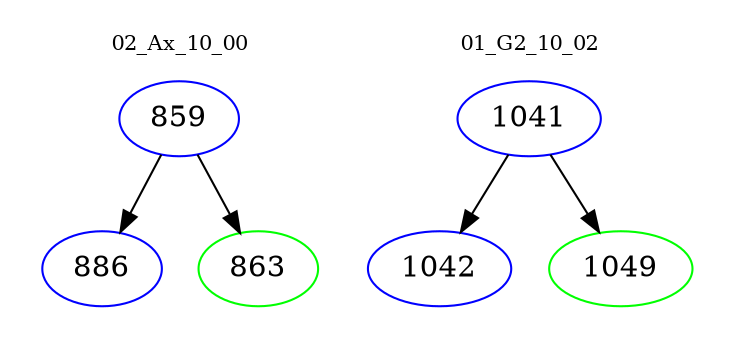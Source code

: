 digraph{
subgraph cluster_0 {
color = white
label = "02_Ax_10_00";
fontsize=10;
T0_859 [label="859", color="blue"]
T0_859 -> T0_886 [color="black"]
T0_886 [label="886", color="blue"]
T0_859 -> T0_863 [color="black"]
T0_863 [label="863", color="green"]
}
subgraph cluster_1 {
color = white
label = "01_G2_10_02";
fontsize=10;
T1_1041 [label="1041", color="blue"]
T1_1041 -> T1_1042 [color="black"]
T1_1042 [label="1042", color="blue"]
T1_1041 -> T1_1049 [color="black"]
T1_1049 [label="1049", color="green"]
}
}
